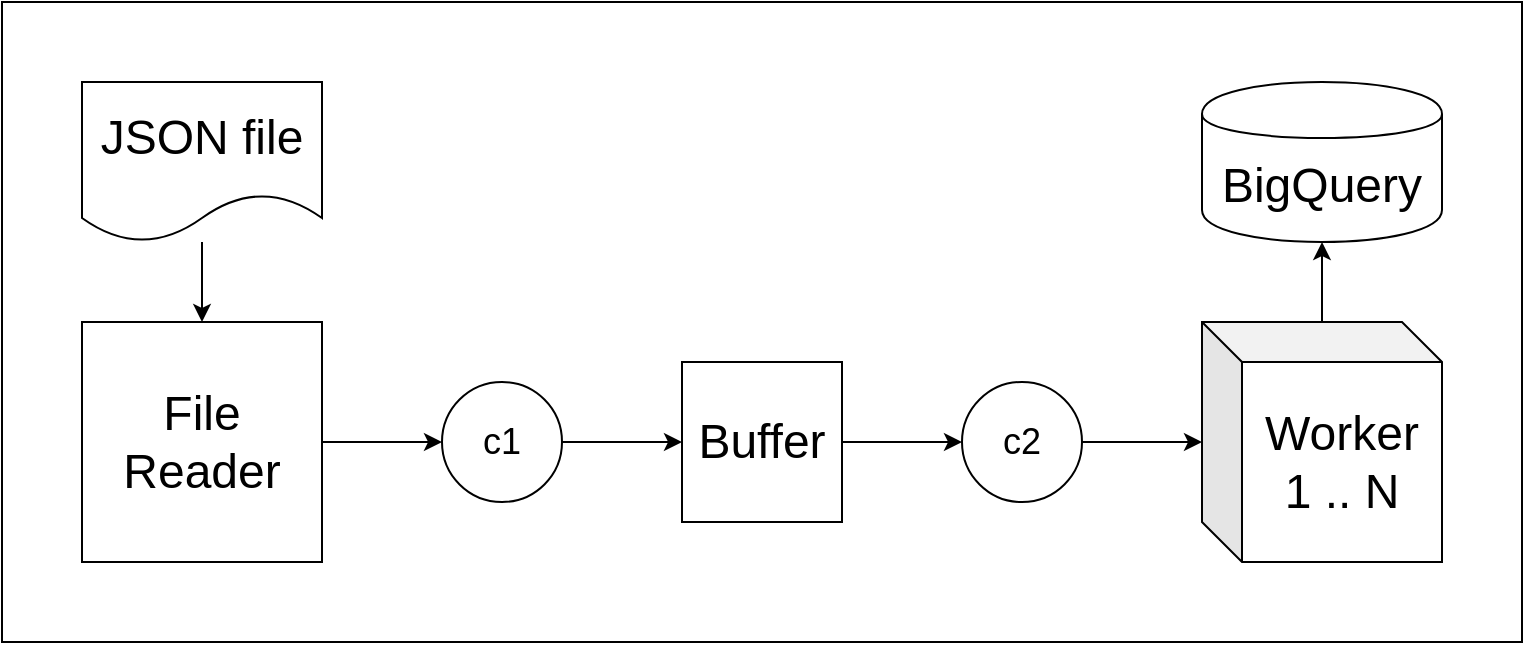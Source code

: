 <mxfile version="12.8.1" type="device"><diagram id="prtHgNgQTEPvFCAcTncT" name="Page-1"><mxGraphModel dx="1408" dy="787" grid="1" gridSize="10" guides="1" tooltips="1" connect="1" arrows="1" fold="1" page="1" pageScale="1" pageWidth="827" pageHeight="1169" math="0" shadow="0"><root><mxCell id="0"/><mxCell id="1" parent="0"/><mxCell id="nRqfQreys0gFyE1YSMqx-12" value="" style="rounded=0;whiteSpace=wrap;html=1;" vertex="1" parent="1"><mxGeometry x="40" y="80" width="760" height="320" as="geometry"/></mxCell><mxCell id="nRqfQreys0gFyE1YSMqx-1" value="&lt;font style=&quot;font-size: 24px&quot;&gt;File Reader&lt;/font&gt;" style="whiteSpace=wrap;html=1;aspect=fixed;" vertex="1" parent="1"><mxGeometry x="80" y="240" width="120" height="120" as="geometry"/></mxCell><mxCell id="nRqfQreys0gFyE1YSMqx-2" value="&lt;font style=&quot;font-size: 18px&quot;&gt;c1&lt;/font&gt;" style="ellipse;whiteSpace=wrap;html=1;aspect=fixed;" vertex="1" parent="1"><mxGeometry x="260" y="270" width="60" height="60" as="geometry"/></mxCell><mxCell id="nRqfQreys0gFyE1YSMqx-4" value="&lt;font style=&quot;font-size: 24px&quot;&gt;JSON file&lt;/font&gt;" style="shape=document;whiteSpace=wrap;html=1;boundedLbl=1;" vertex="1" parent="1"><mxGeometry x="80" y="120" width="120" height="80" as="geometry"/></mxCell><mxCell id="nRqfQreys0gFyE1YSMqx-7" value="&lt;font style=&quot;font-size: 24px&quot;&gt;BigQuery&lt;/font&gt;" style="shape=cylinder;whiteSpace=wrap;html=1;boundedLbl=1;backgroundOutline=1;" vertex="1" parent="1"><mxGeometry x="640" y="120" width="120" height="80" as="geometry"/></mxCell><mxCell id="nRqfQreys0gFyE1YSMqx-8" value="" style="endArrow=classic;html=1;entryX=0.5;entryY=0;entryDx=0;entryDy=0;" edge="1" parent="1" source="nRqfQreys0gFyE1YSMqx-4" target="nRqfQreys0gFyE1YSMqx-1"><mxGeometry width="50" height="50" relative="1" as="geometry"><mxPoint x="390" y="420" as="sourcePoint"/><mxPoint x="440" y="370" as="targetPoint"/></mxGeometry></mxCell><mxCell id="nRqfQreys0gFyE1YSMqx-9" value="" style="endArrow=classic;html=1;exitX=1;exitY=0.5;exitDx=0;exitDy=0;entryX=0;entryY=0.5;entryDx=0;entryDy=0;" edge="1" parent="1" source="nRqfQreys0gFyE1YSMqx-1" target="nRqfQreys0gFyE1YSMqx-2"><mxGeometry width="50" height="50" relative="1" as="geometry"><mxPoint x="390" y="420" as="sourcePoint"/><mxPoint x="440" y="370" as="targetPoint"/></mxGeometry></mxCell><mxCell id="nRqfQreys0gFyE1YSMqx-10" value="" style="endArrow=classic;html=1;exitX=1;exitY=0.5;exitDx=0;exitDy=0;entryX=0;entryY=0.5;entryDx=0;entryDy=0;" edge="1" parent="1" source="nRqfQreys0gFyE1YSMqx-2" target="nRqfQreys0gFyE1YSMqx-13"><mxGeometry width="50" height="50" relative="1" as="geometry"><mxPoint x="390" y="420" as="sourcePoint"/><mxPoint x="440" y="370" as="targetPoint"/></mxGeometry></mxCell><mxCell id="nRqfQreys0gFyE1YSMqx-11" value="" style="endArrow=classic;html=1;entryX=0.5;entryY=1;entryDx=0;entryDy=0;" edge="1" parent="1" source="nRqfQreys0gFyE1YSMqx-17" target="nRqfQreys0gFyE1YSMqx-7"><mxGeometry width="50" height="50" relative="1" as="geometry"><mxPoint x="700" y="240" as="sourcePoint"/><mxPoint x="440" y="370" as="targetPoint"/></mxGeometry></mxCell><mxCell id="nRqfQreys0gFyE1YSMqx-13" value="&lt;font style=&quot;font-size: 24px&quot;&gt;Buffer&lt;/font&gt;" style="whiteSpace=wrap;html=1;aspect=fixed;" vertex="1" parent="1"><mxGeometry x="380" y="260" width="80" height="80" as="geometry"/></mxCell><mxCell id="nRqfQreys0gFyE1YSMqx-14" value="&lt;font style=&quot;font-size: 18px&quot;&gt;c2&lt;br&gt;&lt;/font&gt;" style="ellipse;whiteSpace=wrap;html=1;aspect=fixed;" vertex="1" parent="1"><mxGeometry x="520" y="270" width="60" height="60" as="geometry"/></mxCell><mxCell id="nRqfQreys0gFyE1YSMqx-15" value="" style="endArrow=classic;html=1;exitX=1;exitY=0.5;exitDx=0;exitDy=0;" edge="1" parent="1" source="nRqfQreys0gFyE1YSMqx-13" target="nRqfQreys0gFyE1YSMqx-14"><mxGeometry width="50" height="50" relative="1" as="geometry"><mxPoint x="390" y="400" as="sourcePoint"/><mxPoint x="440" y="350" as="targetPoint"/></mxGeometry></mxCell><mxCell id="nRqfQreys0gFyE1YSMqx-16" value="" style="endArrow=classic;html=1;exitX=1;exitY=0.5;exitDx=0;exitDy=0;" edge="1" parent="1" source="nRqfQreys0gFyE1YSMqx-14" target="nRqfQreys0gFyE1YSMqx-17"><mxGeometry width="50" height="50" relative="1" as="geometry"><mxPoint x="395" y="510" as="sourcePoint"/><mxPoint x="640" y="300" as="targetPoint"/></mxGeometry></mxCell><mxCell id="nRqfQreys0gFyE1YSMqx-17" value="&lt;font style=&quot;font-size: 24px&quot;&gt;Worker&lt;br&gt;1 .. N&lt;/font&gt;" style="shape=cube;whiteSpace=wrap;html=1;boundedLbl=1;backgroundOutline=1;darkOpacity=0.05;darkOpacity2=0.1;" vertex="1" parent="1"><mxGeometry x="640" y="240" width="120" height="120" as="geometry"/></mxCell></root></mxGraphModel></diagram></mxfile>